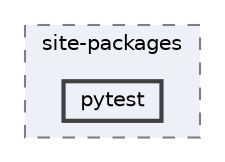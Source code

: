 digraph "C:/Users/LukeMabie/documents/Development/Password_Saver_Using_Django-master/venv/Lib/site-packages/pytest"
{
 // LATEX_PDF_SIZE
  bgcolor="transparent";
  edge [fontname=Helvetica,fontsize=10,labelfontname=Helvetica,labelfontsize=10];
  node [fontname=Helvetica,fontsize=10,shape=box,height=0.2,width=0.4];
  compound=true
  subgraph clusterdir_880bfa2d0d53b289c2c7691ccbc75f95 {
    graph [ bgcolor="#edf0f7", pencolor="grey50", label="site-packages", fontname=Helvetica,fontsize=10 style="filled,dashed", URL="dir_880bfa2d0d53b289c2c7691ccbc75f95.html",tooltip=""]
  dir_22defa659b7a2e3ef612c64fb37d657b [label="pytest", fillcolor="#edf0f7", color="grey25", style="filled,bold", URL="dir_22defa659b7a2e3ef612c64fb37d657b.html",tooltip=""];
  }
}
